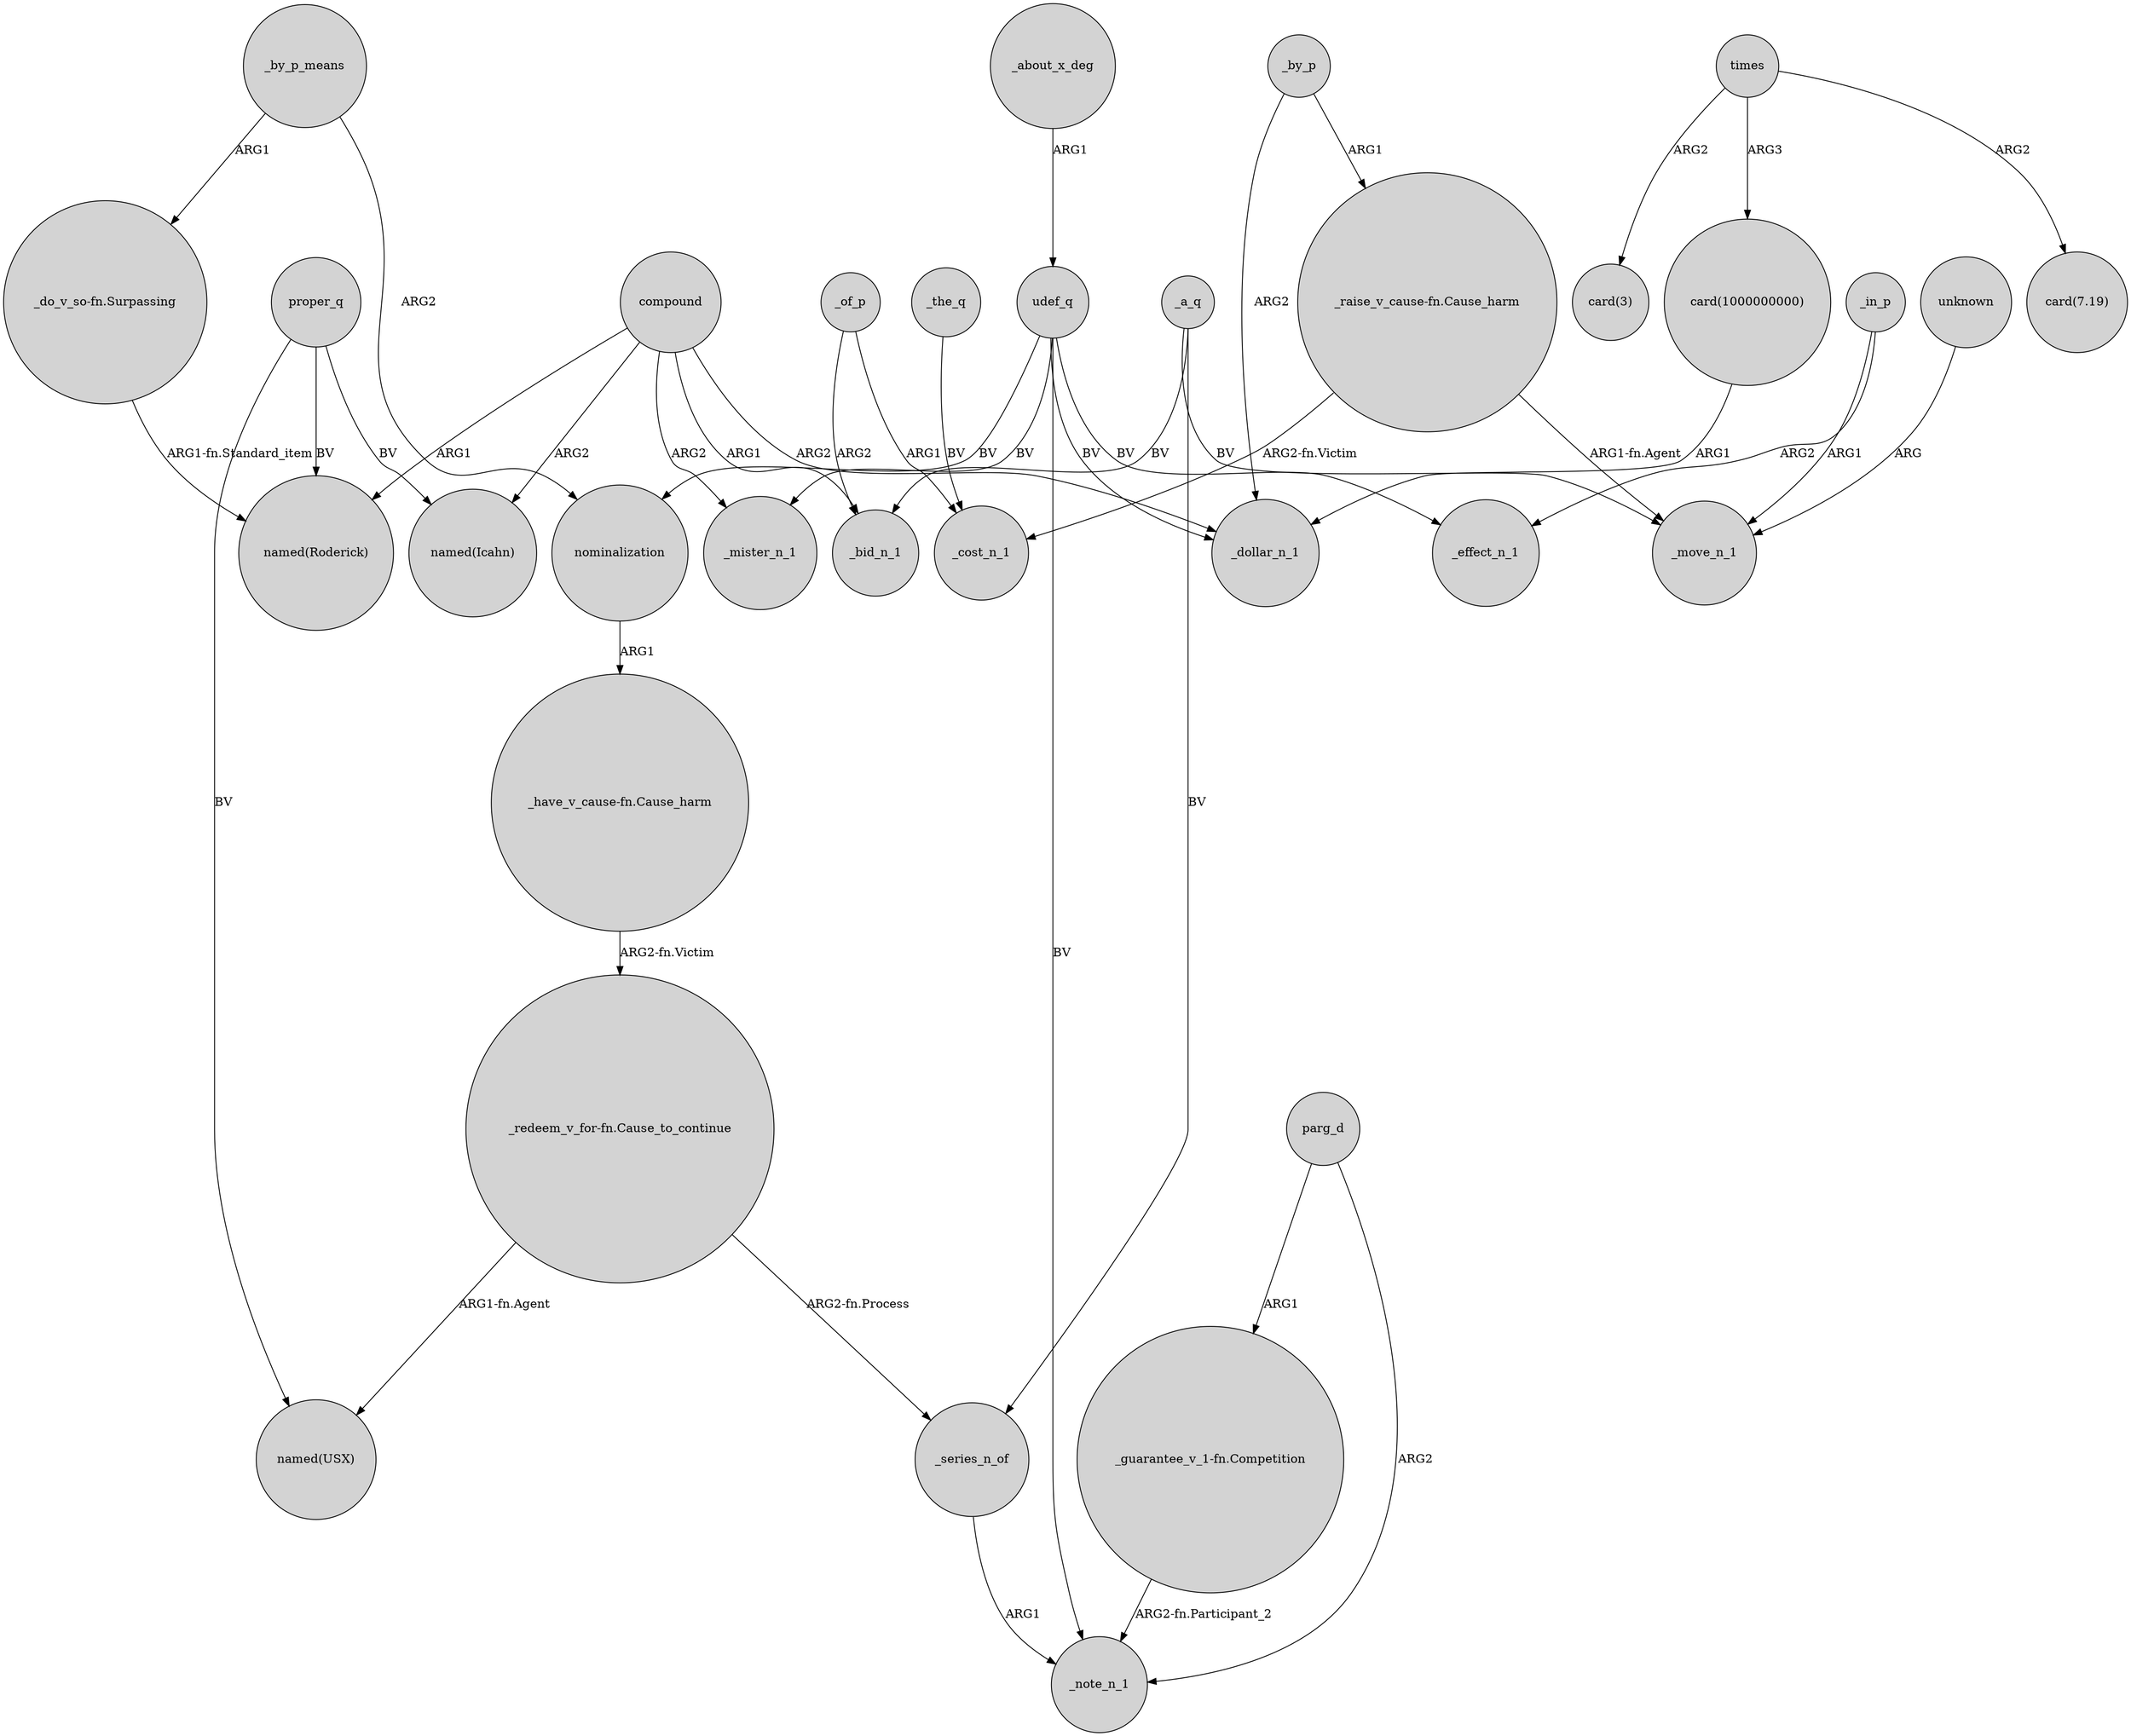 digraph {
	node [shape=circle style=filled]
	"card(1000000000)" -> _dollar_n_1 [label=ARG1]
	_a_q -> _bid_n_1 [label=BV]
	compound -> "named(Icahn)" [label=ARG2]
	compound -> _mister_n_1 [label=ARG2]
	"_redeem_v_for-fn.Cause_to_continue" -> "named(USX)" [label="ARG1-fn.Agent"]
	_of_p -> _bid_n_1 [label=ARG2]
	times -> "card(7.19)" [label=ARG2]
	"_have_v_cause-fn.Cause_harm" -> "_redeem_v_for-fn.Cause_to_continue" [label="ARG2-fn.Victim"]
	_of_p -> _cost_n_1 [label=ARG1]
	udef_q -> nominalization [label=BV]
	_the_q -> _cost_n_1 [label=BV]
	times -> "card(3)" [label=ARG2]
	compound -> _dollar_n_1 [label=ARG2]
	udef_q -> _mister_n_1 [label=BV]
	times -> "card(1000000000)" [label=ARG3]
	_a_q -> _series_n_of [label=BV]
	_about_x_deg -> udef_q [label=ARG1]
	parg_d -> _note_n_1 [label=ARG2]
	proper_q -> "named(Roderick)" [label=BV]
	nominalization -> "_have_v_cause-fn.Cause_harm" [label=ARG1]
	"_do_v_so-fn.Surpassing" -> "named(Roderick)" [label="ARG1-fn.Standard_item"]
	_series_n_of -> _note_n_1 [label=ARG1]
	_by_p_means -> nominalization [label=ARG2]
	udef_q -> _note_n_1 [label=BV]
	udef_q -> _dollar_n_1 [label=BV]
	"_redeem_v_for-fn.Cause_to_continue" -> _series_n_of [label="ARG2-fn.Process"]
	udef_q -> _effect_n_1 [label=BV]
	"_raise_v_cause-fn.Cause_harm" -> _cost_n_1 [label="ARG2-fn.Victim"]
	_in_p -> _effect_n_1 [label=ARG2]
	_in_p -> _move_n_1 [label=ARG1]
	_a_q -> _move_n_1 [label=BV]
	_by_p_means -> "_do_v_so-fn.Surpassing" [label=ARG1]
	parg_d -> "_guarantee_v_1-fn.Competition" [label=ARG1]
	_by_p -> _dollar_n_1 [label=ARG2]
	_by_p -> "_raise_v_cause-fn.Cause_harm" [label=ARG1]
	"_guarantee_v_1-fn.Competition" -> _note_n_1 [label="ARG2-fn.Participant_2"]
	unknown -> _move_n_1 [label=ARG]
	"_raise_v_cause-fn.Cause_harm" -> _move_n_1 [label="ARG1-fn.Agent"]
	proper_q -> "named(Icahn)" [label=BV]
	proper_q -> "named(USX)" [label=BV]
	compound -> _bid_n_1 [label=ARG1]
	compound -> "named(Roderick)" [label=ARG1]
}
